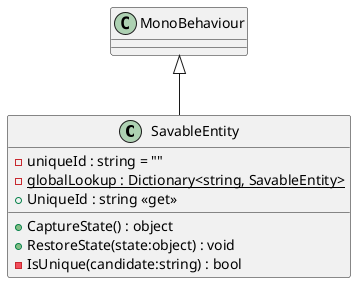 @startuml
class SavableEntity {
    - uniqueId : string = ""
    {static} - globalLookup : Dictionary<string, SavableEntity>
    + UniqueId : string <<get>>
    + CaptureState() : object
    + RestoreState(state:object) : void
    - IsUnique(candidate:string) : bool
}
MonoBehaviour <|-- SavableEntity
@enduml
